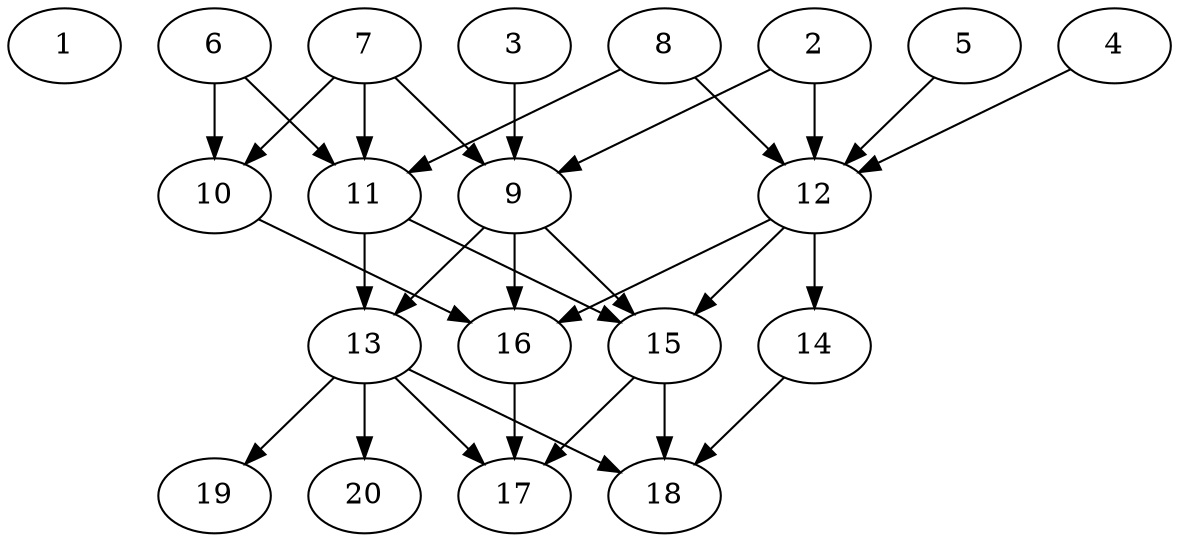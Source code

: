 // DAG automatically generated by daggen at Tue Jul 23 14:29:40 2019
// ./daggen --dot -n 20 --ccr 0.5 --fat 0.7 --regular 0.5 --density 0.7 --mindata 5242880 --maxdata 52428800 
digraph G {
  1 [size="64397312", alpha="0.13", expect_size="32198656"] 
  2 [size="25653248", alpha="0.13", expect_size="12826624"] 
  2 -> 9 [size ="12826624"]
  2 -> 12 [size ="12826624"]
  3 [size="52393984", alpha="0.09", expect_size="26196992"] 
  3 -> 9 [size ="26196992"]
  4 [size="57995264", alpha="0.03", expect_size="28997632"] 
  4 -> 12 [size ="28997632"]
  5 [size="38905856", alpha="0.15", expect_size="19452928"] 
  5 -> 12 [size ="19452928"]
  6 [size="101658624", alpha="0.17", expect_size="50829312"] 
  6 -> 10 [size ="50829312"]
  6 -> 11 [size ="50829312"]
  7 [size="86052864", alpha="0.14", expect_size="43026432"] 
  7 -> 9 [size ="43026432"]
  7 -> 10 [size ="43026432"]
  7 -> 11 [size ="43026432"]
  8 [size="53368832", alpha="0.09", expect_size="26684416"] 
  8 -> 11 [size ="26684416"]
  8 -> 12 [size ="26684416"]
  9 [size="91142144", alpha="0.12", expect_size="45571072"] 
  9 -> 13 [size ="45571072"]
  9 -> 15 [size ="45571072"]
  9 -> 16 [size ="45571072"]
  10 [size="49416192", alpha="0.15", expect_size="24708096"] 
  10 -> 16 [size ="24708096"]
  11 [size="103145472", alpha="0.05", expect_size="51572736"] 
  11 -> 13 [size ="51572736"]
  11 -> 15 [size ="51572736"]
  12 [size="68343808", alpha="0.05", expect_size="34171904"] 
  12 -> 14 [size ="34171904"]
  12 -> 15 [size ="34171904"]
  12 -> 16 [size ="34171904"]
  13 [size="33206272", alpha="0.17", expect_size="16603136"] 
  13 -> 17 [size ="16603136"]
  13 -> 18 [size ="16603136"]
  13 -> 19 [size ="16603136"]
  13 -> 20 [size ="16603136"]
  14 [size="73357312", alpha="0.05", expect_size="36678656"] 
  14 -> 18 [size ="36678656"]
  15 [size="88391680", alpha="0.17", expect_size="44195840"] 
  15 -> 17 [size ="44195840"]
  15 -> 18 [size ="44195840"]
  16 [size="63617024", alpha="0.00", expect_size="31808512"] 
  16 -> 17 [size ="31808512"]
  17 [size="47867904", alpha="0.09", expect_size="23933952"] 
  18 [size="20459520", alpha="0.11", expect_size="10229760"] 
  19 [size="61173760", alpha="0.10", expect_size="30586880"] 
  20 [size="25769984", alpha="0.10", expect_size="12884992"] 
}

